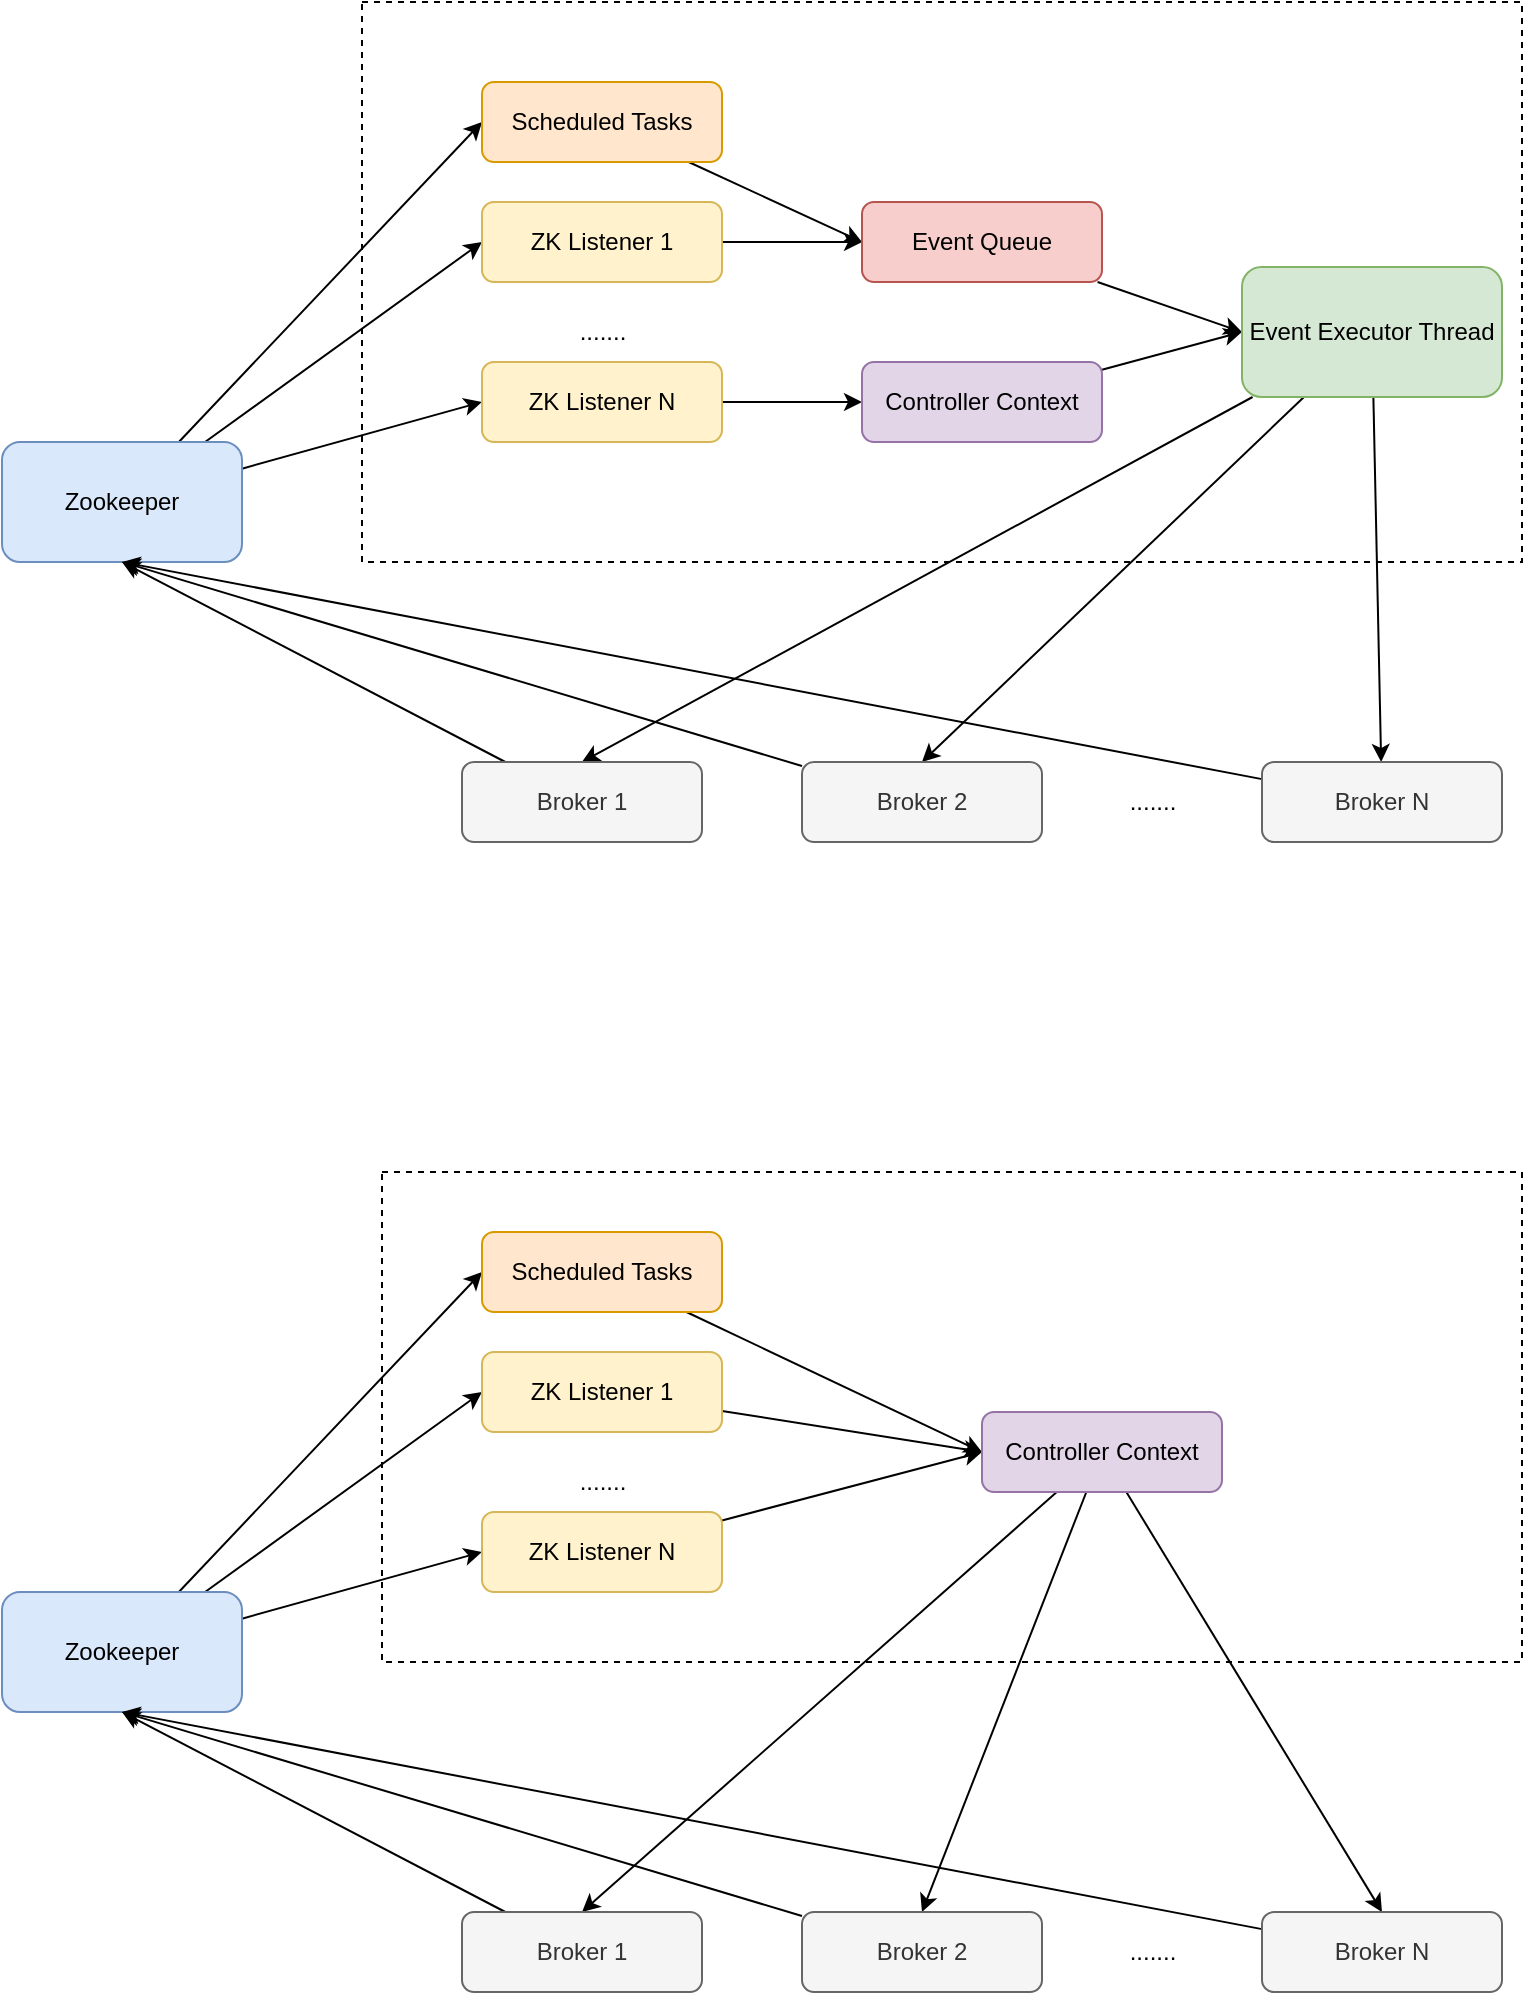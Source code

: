 <mxfile version="14.6.13" type="device" pages="2"><diagram name="Kafka的Controller原理" id="fJ7HfH1E1hh5Qwrw4x01"><mxGraphModel dx="1278" dy="948" grid="0" gridSize="10" guides="1" tooltips="1" connect="1" arrows="1" fold="1" page="0" pageScale="1" pageWidth="827" pageHeight="1169" math="0" shadow="0"><root><mxCell id="0"/><mxCell id="1" parent="0"/><mxCell id="846P-KyJjoNEEUf5BmSG-13" value="" style="rounded=0;whiteSpace=wrap;html=1;dashed=1;" parent="1" vertex="1"><mxGeometry x="190" width="580" height="280" as="geometry"/></mxCell><mxCell id="846P-KyJjoNEEUf5BmSG-27" style="rounded=0;orthogonalLoop=1;jettySize=auto;html=1;entryX=0;entryY=0.5;entryDx=0;entryDy=0;" parent="1" source="846P-KyJjoNEEUf5BmSG-1" target="846P-KyJjoNEEUf5BmSG-2" edge="1"><mxGeometry relative="1" as="geometry"/></mxCell><mxCell id="846P-KyJjoNEEUf5BmSG-28" style="edgeStyle=none;rounded=0;orthogonalLoop=1;jettySize=auto;html=1;entryX=0;entryY=0.5;entryDx=0;entryDy=0;" parent="1" source="846P-KyJjoNEEUf5BmSG-1" target="846P-KyJjoNEEUf5BmSG-3" edge="1"><mxGeometry relative="1" as="geometry"/></mxCell><mxCell id="846P-KyJjoNEEUf5BmSG-29" style="edgeStyle=none;rounded=0;orthogonalLoop=1;jettySize=auto;html=1;entryX=0;entryY=0.5;entryDx=0;entryDy=0;" parent="1" source="846P-KyJjoNEEUf5BmSG-1" target="846P-KyJjoNEEUf5BmSG-4" edge="1"><mxGeometry relative="1" as="geometry"/></mxCell><mxCell id="846P-KyJjoNEEUf5BmSG-1" value="Zookeeper" style="rounded=1;whiteSpace=wrap;html=1;fillColor=#dae8fc;strokeColor=#6c8ebf;" parent="1" vertex="1"><mxGeometry x="10" y="220" width="120" height="60" as="geometry"/></mxCell><mxCell id="846P-KyJjoNEEUf5BmSG-30" style="edgeStyle=none;rounded=0;orthogonalLoop=1;jettySize=auto;html=1;entryX=0;entryY=0.5;entryDx=0;entryDy=0;" parent="1" source="846P-KyJjoNEEUf5BmSG-2" target="846P-KyJjoNEEUf5BmSG-6" edge="1"><mxGeometry relative="1" as="geometry"/></mxCell><mxCell id="846P-KyJjoNEEUf5BmSG-2" value="Scheduled Tasks" style="rounded=1;whiteSpace=wrap;html=1;fillColor=#ffe6cc;strokeColor=#d79b00;" parent="1" vertex="1"><mxGeometry x="250" y="40" width="120" height="40" as="geometry"/></mxCell><mxCell id="846P-KyJjoNEEUf5BmSG-31" style="edgeStyle=none;rounded=0;orthogonalLoop=1;jettySize=auto;html=1;entryX=0;entryY=0.5;entryDx=0;entryDy=0;" parent="1" source="846P-KyJjoNEEUf5BmSG-3" target="846P-KyJjoNEEUf5BmSG-6" edge="1"><mxGeometry relative="1" as="geometry"/></mxCell><mxCell id="846P-KyJjoNEEUf5BmSG-3" value="ZK Listener 1" style="rounded=1;whiteSpace=wrap;html=1;fillColor=#fff2cc;strokeColor=#d6b656;" parent="1" vertex="1"><mxGeometry x="250" y="100" width="120" height="40" as="geometry"/></mxCell><mxCell id="846P-KyJjoNEEUf5BmSG-32" style="edgeStyle=none;rounded=0;orthogonalLoop=1;jettySize=auto;html=1;entryX=0;entryY=0.5;entryDx=0;entryDy=0;" parent="1" source="846P-KyJjoNEEUf5BmSG-4" target="846P-KyJjoNEEUf5BmSG-7" edge="1"><mxGeometry relative="1" as="geometry"/></mxCell><mxCell id="846P-KyJjoNEEUf5BmSG-4" value="ZK Listener N" style="rounded=1;whiteSpace=wrap;html=1;fillColor=#fff2cc;strokeColor=#d6b656;" parent="1" vertex="1"><mxGeometry x="250" y="180" width="120" height="40" as="geometry"/></mxCell><mxCell id="846P-KyJjoNEEUf5BmSG-5" value="......." style="text;html=1;align=center;verticalAlign=middle;resizable=0;points=[];autosize=1;strokeColor=none;fillColor=none;" parent="1" vertex="1"><mxGeometry x="285" y="150" width="50" height="30" as="geometry"/></mxCell><mxCell id="846P-KyJjoNEEUf5BmSG-34" style="edgeStyle=none;rounded=0;orthogonalLoop=1;jettySize=auto;html=1;entryX=0;entryY=0.5;entryDx=0;entryDy=0;" parent="1" source="846P-KyJjoNEEUf5BmSG-6" target="846P-KyJjoNEEUf5BmSG-8" edge="1"><mxGeometry relative="1" as="geometry"/></mxCell><mxCell id="846P-KyJjoNEEUf5BmSG-6" value="Event Queue" style="rounded=1;whiteSpace=wrap;html=1;fillColor=#f8cecc;strokeColor=#b85450;" parent="1" vertex="1"><mxGeometry x="440" y="100" width="120" height="40" as="geometry"/></mxCell><mxCell id="846P-KyJjoNEEUf5BmSG-33" style="edgeStyle=none;rounded=0;orthogonalLoop=1;jettySize=auto;html=1;entryX=0;entryY=0.5;entryDx=0;entryDy=0;" parent="1" source="846P-KyJjoNEEUf5BmSG-7" target="846P-KyJjoNEEUf5BmSG-8" edge="1"><mxGeometry relative="1" as="geometry"/></mxCell><mxCell id="846P-KyJjoNEEUf5BmSG-7" value="Controller Context" style="rounded=1;whiteSpace=wrap;html=1;fillColor=#e1d5e7;strokeColor=#9673a6;" parent="1" vertex="1"><mxGeometry x="440" y="180" width="120" height="40" as="geometry"/></mxCell><mxCell id="846P-KyJjoNEEUf5BmSG-35" style="edgeStyle=none;rounded=0;orthogonalLoop=1;jettySize=auto;html=1;entryX=0.5;entryY=0;entryDx=0;entryDy=0;" parent="1" source="846P-KyJjoNEEUf5BmSG-8" target="846P-KyJjoNEEUf5BmSG-9" edge="1"><mxGeometry relative="1" as="geometry"/></mxCell><mxCell id="846P-KyJjoNEEUf5BmSG-36" style="edgeStyle=none;rounded=0;orthogonalLoop=1;jettySize=auto;html=1;entryX=0.5;entryY=0;entryDx=0;entryDy=0;" parent="1" source="846P-KyJjoNEEUf5BmSG-8" target="846P-KyJjoNEEUf5BmSG-10" edge="1"><mxGeometry relative="1" as="geometry"/></mxCell><mxCell id="846P-KyJjoNEEUf5BmSG-37" style="edgeStyle=none;rounded=0;orthogonalLoop=1;jettySize=auto;html=1;" parent="1" source="846P-KyJjoNEEUf5BmSG-8" target="846P-KyJjoNEEUf5BmSG-11" edge="1"><mxGeometry relative="1" as="geometry"/></mxCell><mxCell id="846P-KyJjoNEEUf5BmSG-8" value="Event Executor Thread" style="rounded=1;whiteSpace=wrap;html=1;fillColor=#d5e8d4;strokeColor=#82b366;" parent="1" vertex="1"><mxGeometry x="630" y="132.5" width="130" height="65" as="geometry"/></mxCell><mxCell id="846P-KyJjoNEEUf5BmSG-38" style="edgeStyle=none;rounded=0;orthogonalLoop=1;jettySize=auto;html=1;entryX=0.5;entryY=1;entryDx=0;entryDy=0;" parent="1" source="846P-KyJjoNEEUf5BmSG-9" target="846P-KyJjoNEEUf5BmSG-1" edge="1"><mxGeometry relative="1" as="geometry"/></mxCell><mxCell id="846P-KyJjoNEEUf5BmSG-9" value="Broker 1" style="rounded=1;whiteSpace=wrap;html=1;fillColor=#f5f5f5;fontColor=#333333;strokeColor=#666666;" parent="1" vertex="1"><mxGeometry x="240" y="380" width="120" height="40" as="geometry"/></mxCell><mxCell id="846P-KyJjoNEEUf5BmSG-39" style="edgeStyle=none;rounded=0;orthogonalLoop=1;jettySize=auto;html=1;entryX=0.5;entryY=1;entryDx=0;entryDy=0;" parent="1" source="846P-KyJjoNEEUf5BmSG-10" target="846P-KyJjoNEEUf5BmSG-1" edge="1"><mxGeometry relative="1" as="geometry"/></mxCell><mxCell id="846P-KyJjoNEEUf5BmSG-10" value="Broker 2" style="rounded=1;whiteSpace=wrap;html=1;fillColor=#f5f5f5;fontColor=#333333;strokeColor=#666666;" parent="1" vertex="1"><mxGeometry x="410" y="380" width="120" height="40" as="geometry"/></mxCell><mxCell id="846P-KyJjoNEEUf5BmSG-40" style="edgeStyle=none;rounded=0;orthogonalLoop=1;jettySize=auto;html=1;entryX=0.5;entryY=1;entryDx=0;entryDy=0;" parent="1" source="846P-KyJjoNEEUf5BmSG-11" target="846P-KyJjoNEEUf5BmSG-1" edge="1"><mxGeometry relative="1" as="geometry"/></mxCell><mxCell id="846P-KyJjoNEEUf5BmSG-11" value="Broker N" style="rounded=1;whiteSpace=wrap;html=1;fillColor=#f5f5f5;fontColor=#333333;strokeColor=#666666;" parent="1" vertex="1"><mxGeometry x="640" y="380" width="120" height="40" as="geometry"/></mxCell><mxCell id="846P-KyJjoNEEUf5BmSG-12" value="......." style="text;html=1;align=center;verticalAlign=middle;resizable=0;points=[];autosize=1;strokeColor=none;fillColor=none;" parent="1" vertex="1"><mxGeometry x="560" y="385" width="50" height="30" as="geometry"/></mxCell><mxCell id="846P-KyJjoNEEUf5BmSG-14" value="" style="rounded=0;whiteSpace=wrap;html=1;dashed=1;" parent="1" vertex="1"><mxGeometry x="200" y="585" width="570" height="245" as="geometry"/></mxCell><mxCell id="846P-KyJjoNEEUf5BmSG-41" style="edgeStyle=none;rounded=0;orthogonalLoop=1;jettySize=auto;html=1;entryX=0;entryY=0.5;entryDx=0;entryDy=0;" parent="1" source="846P-KyJjoNEEUf5BmSG-15" target="846P-KyJjoNEEUf5BmSG-16" edge="1"><mxGeometry relative="1" as="geometry"/></mxCell><mxCell id="846P-KyJjoNEEUf5BmSG-42" style="edgeStyle=none;rounded=0;orthogonalLoop=1;jettySize=auto;html=1;entryX=0;entryY=0.5;entryDx=0;entryDy=0;" parent="1" source="846P-KyJjoNEEUf5BmSG-15" target="846P-KyJjoNEEUf5BmSG-17" edge="1"><mxGeometry relative="1" as="geometry"/></mxCell><mxCell id="846P-KyJjoNEEUf5BmSG-43" style="edgeStyle=none;rounded=0;orthogonalLoop=1;jettySize=auto;html=1;entryX=0;entryY=0.5;entryDx=0;entryDy=0;" parent="1" source="846P-KyJjoNEEUf5BmSG-15" target="846P-KyJjoNEEUf5BmSG-18" edge="1"><mxGeometry relative="1" as="geometry"/></mxCell><mxCell id="846P-KyJjoNEEUf5BmSG-15" value="Zookeeper" style="rounded=1;whiteSpace=wrap;html=1;fillColor=#dae8fc;strokeColor=#6c8ebf;" parent="1" vertex="1"><mxGeometry x="10" y="795" width="120" height="60" as="geometry"/></mxCell><mxCell id="846P-KyJjoNEEUf5BmSG-44" style="edgeStyle=none;rounded=0;orthogonalLoop=1;jettySize=auto;html=1;entryX=0;entryY=0.5;entryDx=0;entryDy=0;" parent="1" source="846P-KyJjoNEEUf5BmSG-16" target="846P-KyJjoNEEUf5BmSG-21" edge="1"><mxGeometry relative="1" as="geometry"/></mxCell><mxCell id="846P-KyJjoNEEUf5BmSG-16" value="Scheduled Tasks" style="rounded=1;whiteSpace=wrap;html=1;fillColor=#ffe6cc;strokeColor=#d79b00;" parent="1" vertex="1"><mxGeometry x="250" y="615" width="120" height="40" as="geometry"/></mxCell><mxCell id="846P-KyJjoNEEUf5BmSG-45" style="edgeStyle=none;rounded=0;orthogonalLoop=1;jettySize=auto;html=1;entryX=0;entryY=0.5;entryDx=0;entryDy=0;" parent="1" source="846P-KyJjoNEEUf5BmSG-17" target="846P-KyJjoNEEUf5BmSG-21" edge="1"><mxGeometry relative="1" as="geometry"/></mxCell><mxCell id="846P-KyJjoNEEUf5BmSG-17" value="ZK Listener 1" style="rounded=1;whiteSpace=wrap;html=1;fillColor=#fff2cc;strokeColor=#d6b656;" parent="1" vertex="1"><mxGeometry x="250" y="675" width="120" height="40" as="geometry"/></mxCell><mxCell id="846P-KyJjoNEEUf5BmSG-46" style="edgeStyle=none;rounded=0;orthogonalLoop=1;jettySize=auto;html=1;entryX=0;entryY=0.5;entryDx=0;entryDy=0;" parent="1" source="846P-KyJjoNEEUf5BmSG-18" target="846P-KyJjoNEEUf5BmSG-21" edge="1"><mxGeometry relative="1" as="geometry"/></mxCell><mxCell id="846P-KyJjoNEEUf5BmSG-18" value="ZK Listener N" style="rounded=1;whiteSpace=wrap;html=1;fillColor=#fff2cc;strokeColor=#d6b656;" parent="1" vertex="1"><mxGeometry x="250" y="755" width="120" height="40" as="geometry"/></mxCell><mxCell id="846P-KyJjoNEEUf5BmSG-19" value="......." style="text;html=1;align=center;verticalAlign=middle;resizable=0;points=[];autosize=1;strokeColor=none;fillColor=none;" parent="1" vertex="1"><mxGeometry x="285" y="725" width="50" height="30" as="geometry"/></mxCell><mxCell id="846P-KyJjoNEEUf5BmSG-47" style="edgeStyle=none;rounded=0;orthogonalLoop=1;jettySize=auto;html=1;entryX=0.5;entryY=0;entryDx=0;entryDy=0;" parent="1" source="846P-KyJjoNEEUf5BmSG-21" target="846P-KyJjoNEEUf5BmSG-23" edge="1"><mxGeometry relative="1" as="geometry"/></mxCell><mxCell id="846P-KyJjoNEEUf5BmSG-48" style="edgeStyle=none;rounded=0;orthogonalLoop=1;jettySize=auto;html=1;entryX=0.5;entryY=0;entryDx=0;entryDy=0;" parent="1" source="846P-KyJjoNEEUf5BmSG-21" target="846P-KyJjoNEEUf5BmSG-24" edge="1"><mxGeometry relative="1" as="geometry"/></mxCell><mxCell id="846P-KyJjoNEEUf5BmSG-49" style="edgeStyle=none;rounded=0;orthogonalLoop=1;jettySize=auto;html=1;entryX=0.5;entryY=0;entryDx=0;entryDy=0;" parent="1" source="846P-KyJjoNEEUf5BmSG-21" target="846P-KyJjoNEEUf5BmSG-25" edge="1"><mxGeometry relative="1" as="geometry"/></mxCell><mxCell id="846P-KyJjoNEEUf5BmSG-21" value="Controller Context" style="rounded=1;whiteSpace=wrap;html=1;fillColor=#e1d5e7;strokeColor=#9673a6;" parent="1" vertex="1"><mxGeometry x="500" y="705" width="120" height="40" as="geometry"/></mxCell><mxCell id="846P-KyJjoNEEUf5BmSG-50" style="edgeStyle=none;rounded=0;orthogonalLoop=1;jettySize=auto;html=1;entryX=0.5;entryY=1;entryDx=0;entryDy=0;" parent="1" source="846P-KyJjoNEEUf5BmSG-23" target="846P-KyJjoNEEUf5BmSG-15" edge="1"><mxGeometry relative="1" as="geometry"/></mxCell><mxCell id="846P-KyJjoNEEUf5BmSG-23" value="Broker 1" style="rounded=1;whiteSpace=wrap;html=1;fillColor=#f5f5f5;fontColor=#333333;strokeColor=#666666;" parent="1" vertex="1"><mxGeometry x="240" y="955" width="120" height="40" as="geometry"/></mxCell><mxCell id="846P-KyJjoNEEUf5BmSG-51" style="edgeStyle=none;rounded=0;orthogonalLoop=1;jettySize=auto;html=1;entryX=0.5;entryY=1;entryDx=0;entryDy=0;" parent="1" source="846P-KyJjoNEEUf5BmSG-24" target="846P-KyJjoNEEUf5BmSG-15" edge="1"><mxGeometry relative="1" as="geometry"/></mxCell><mxCell id="846P-KyJjoNEEUf5BmSG-24" value="Broker 2" style="rounded=1;whiteSpace=wrap;html=1;fillColor=#f5f5f5;fontColor=#333333;strokeColor=#666666;" parent="1" vertex="1"><mxGeometry x="410" y="955" width="120" height="40" as="geometry"/></mxCell><mxCell id="846P-KyJjoNEEUf5BmSG-52" style="edgeStyle=none;rounded=0;orthogonalLoop=1;jettySize=auto;html=1;entryX=0.5;entryY=1;entryDx=0;entryDy=0;" parent="1" source="846P-KyJjoNEEUf5BmSG-25" target="846P-KyJjoNEEUf5BmSG-15" edge="1"><mxGeometry relative="1" as="geometry"/></mxCell><mxCell id="846P-KyJjoNEEUf5BmSG-25" value="Broker N" style="rounded=1;whiteSpace=wrap;html=1;fillColor=#f5f5f5;fontColor=#333333;strokeColor=#666666;" parent="1" vertex="1"><mxGeometry x="640" y="955" width="120" height="40" as="geometry"/></mxCell><mxCell id="846P-KyJjoNEEUf5BmSG-26" value="......." style="text;html=1;align=center;verticalAlign=middle;resizable=0;points=[];autosize=1;strokeColor=none;fillColor=none;" parent="1" vertex="1"><mxGeometry x="560" y="960" width="50" height="30" as="geometry"/></mxCell></root></mxGraphModel></diagram><diagram id="P6zS_pH_35UxRLIo8OPp" name="HW和LEO"><mxGraphModel dx="621" dy="461" grid="1" gridSize="10" guides="1" tooltips="1" connect="1" arrows="1" fold="1" page="1" pageScale="1" pageWidth="827" pageHeight="1169" math="0" shadow="0"><root><mxCell id="eZAz1eu-dZKQNTJ7jn7b-0"/><mxCell id="eZAz1eu-dZKQNTJ7jn7b-1" parent="eZAz1eu-dZKQNTJ7jn7b-0"/><mxCell id="eZAz1eu-dZKQNTJ7jn7b-2" value="Broker 0" style="rounded=0;whiteSpace=wrap;html=1;labelPosition=center;verticalLabelPosition=middle;align=center;verticalAlign=top;" vertex="1" parent="eZAz1eu-dZKQNTJ7jn7b-1"><mxGeometry x="140" y="170" width="190" height="300" as="geometry"/></mxCell><mxCell id="eZAz1eu-dZKQNTJ7jn7b-4" value="Partition-1" style="rounded=1;whiteSpace=wrap;html=1;labelPosition=center;verticalLabelPosition=middle;align=center;verticalAlign=top;" vertex="1" parent="eZAz1eu-dZKQNTJ7jn7b-1"><mxGeometry x="160" y="220" width="150" height="240" as="geometry"/></mxCell><mxCell id="eZAz1eu-dZKQNTJ7jn7b-5" value="Broker 1" style="rounded=0;whiteSpace=wrap;html=1;labelPosition=center;verticalLabelPosition=middle;align=center;verticalAlign=top;" vertex="1" parent="eZAz1eu-dZKQNTJ7jn7b-1"><mxGeometry x="440" y="170" width="190" height="300" as="geometry"/></mxCell><mxCell id="eZAz1eu-dZKQNTJ7jn7b-6" value="Leader Replica" style="rounded=1;whiteSpace=wrap;html=1;verticalAlign=top;" vertex="1" parent="eZAz1eu-dZKQNTJ7jn7b-1"><mxGeometry x="175" y="270" width="120" height="60" as="geometry"/></mxCell><mxCell id="eZAz1eu-dZKQNTJ7jn7b-7" value="Follower Replica" style="rounded=1;whiteSpace=wrap;html=1;verticalAlign=top;" vertex="1" parent="eZAz1eu-dZKQNTJ7jn7b-1"><mxGeometry x="175" y="360" width="120" height="60" as="geometry"/></mxCell></root></mxGraphModel></diagram></mxfile>